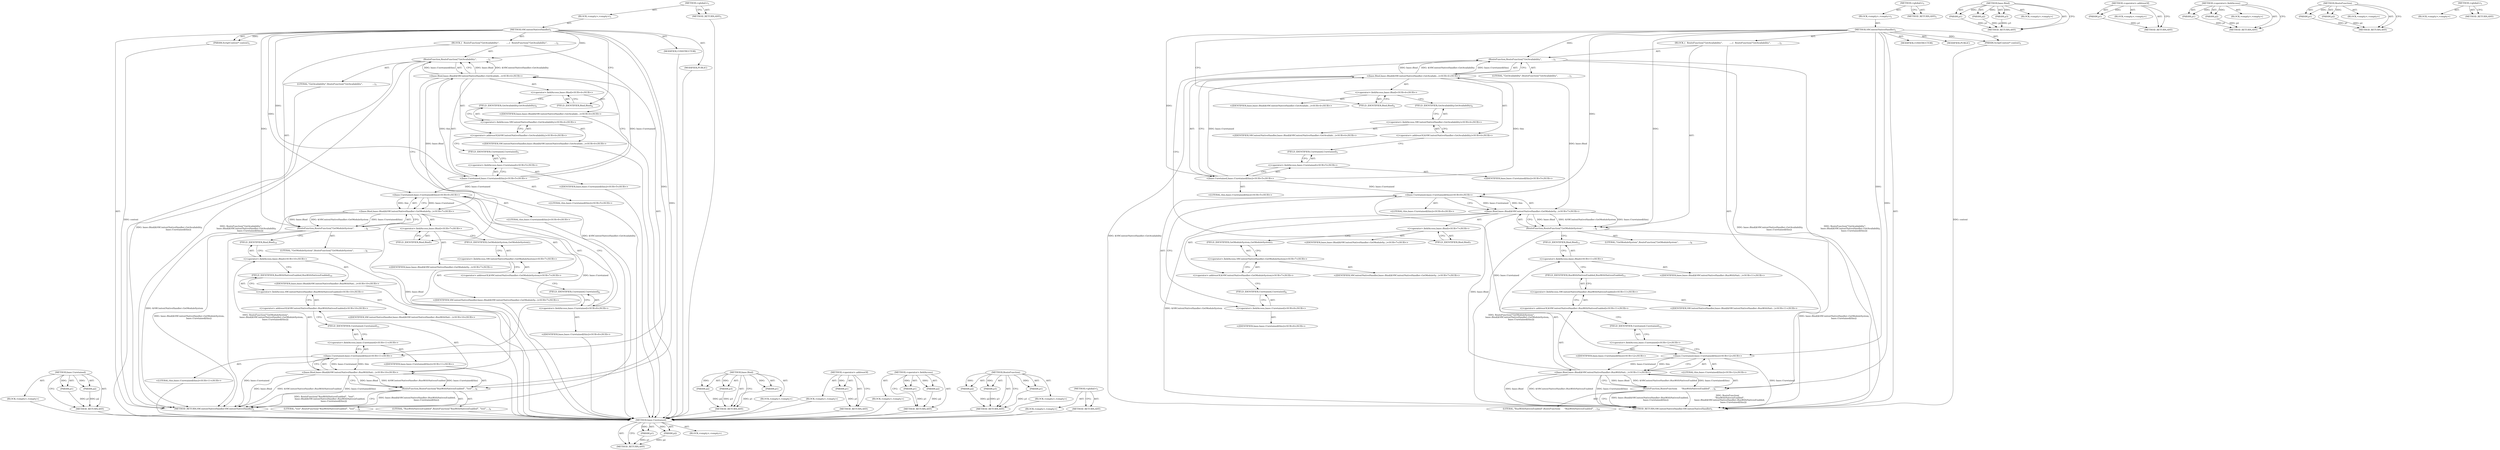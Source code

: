 digraph "&lt;global&gt;" {
vulnerable_103 [label=<(METHOD,base.Unretained)>];
vulnerable_104 [label=<(PARAM,p1)>];
vulnerable_105 [label=<(PARAM,p2)>];
vulnerable_106 [label=<(BLOCK,&lt;empty&gt;,&lt;empty&gt;)>];
vulnerable_107 [label=<(METHOD_RETURN,ANY)>];
vulnerable_6 [label=<(METHOD,&lt;global&gt;)<SUB>1</SUB>>];
vulnerable_7 [label=<(BLOCK,&lt;empty&gt;,&lt;empty&gt;)<SUB>1</SUB>>];
vulnerable_8 [label=<(METHOD,V8ContextNativeHandler)<SUB>1</SUB>>];
vulnerable_9 [label=<(PARAM,ScriptContext* context)<SUB>1</SUB>>];
vulnerable_10 [label=<(BLOCK,{
  RouteFunction(&quot;GetAvailability&quot;,
          ...,{
  RouteFunction(&quot;GetAvailability&quot;,
          ...)<SUB>2</SUB>>];
vulnerable_11 [label=<(RouteFunction,RouteFunction(&quot;GetAvailability&quot;,
              ...)<SUB>3</SUB>>];
vulnerable_12 [label=<(LITERAL,&quot;GetAvailability&quot;,RouteFunction(&quot;GetAvailability&quot;,
              ...)<SUB>3</SUB>>];
vulnerable_13 [label="<(base.Bind,base::Bind(&amp;V8ContextNativeHandler::GetAvailabi...)<SUB>4</SUB>>"];
vulnerable_14 [label="<(&lt;operator&gt;.fieldAccess,base::Bind)<SUB>4</SUB>>"];
vulnerable_15 [label="<(IDENTIFIER,base,base::Bind(&amp;V8ContextNativeHandler::GetAvailabi...)<SUB>4</SUB>>"];
vulnerable_16 [label=<(FIELD_IDENTIFIER,Bind,Bind)<SUB>4</SUB>>];
vulnerable_17 [label="<(&lt;operator&gt;.addressOf,&amp;V8ContextNativeHandler::GetAvailability)<SUB>4</SUB>>"];
vulnerable_18 [label="<(&lt;operator&gt;.fieldAccess,V8ContextNativeHandler::GetAvailability)<SUB>4</SUB>>"];
vulnerable_19 [label="<(IDENTIFIER,V8ContextNativeHandler,base::Bind(&amp;V8ContextNativeHandler::GetAvailabi...)<SUB>4</SUB>>"];
vulnerable_20 [label=<(FIELD_IDENTIFIER,GetAvailability,GetAvailability)<SUB>4</SUB>>];
vulnerable_21 [label="<(base.Unretained,base::Unretained(this))<SUB>5</SUB>>"];
vulnerable_22 [label="<(&lt;operator&gt;.fieldAccess,base::Unretained)<SUB>5</SUB>>"];
vulnerable_23 [label="<(IDENTIFIER,base,base::Unretained(this))<SUB>5</SUB>>"];
vulnerable_24 [label=<(FIELD_IDENTIFIER,Unretained,Unretained)<SUB>5</SUB>>];
vulnerable_25 [label="<(LITERAL,this,base::Unretained(this))<SUB>5</SUB>>"];
vulnerable_26 [label=<(RouteFunction,RouteFunction(&quot;GetModuleSystem&quot;,
              ...)<SUB>6</SUB>>];
vulnerable_27 [label=<(LITERAL,&quot;GetModuleSystem&quot;,RouteFunction(&quot;GetModuleSystem&quot;,
              ...)<SUB>6</SUB>>];
vulnerable_28 [label="<(base.Bind,base::Bind(&amp;V8ContextNativeHandler::GetModuleSy...)<SUB>7</SUB>>"];
vulnerable_29 [label="<(&lt;operator&gt;.fieldAccess,base::Bind)<SUB>7</SUB>>"];
vulnerable_30 [label="<(IDENTIFIER,base,base::Bind(&amp;V8ContextNativeHandler::GetModuleSy...)<SUB>7</SUB>>"];
vulnerable_31 [label=<(FIELD_IDENTIFIER,Bind,Bind)<SUB>7</SUB>>];
vulnerable_32 [label="<(&lt;operator&gt;.addressOf,&amp;V8ContextNativeHandler::GetModuleSystem)<SUB>7</SUB>>"];
vulnerable_33 [label="<(&lt;operator&gt;.fieldAccess,V8ContextNativeHandler::GetModuleSystem)<SUB>7</SUB>>"];
vulnerable_34 [label="<(IDENTIFIER,V8ContextNativeHandler,base::Bind(&amp;V8ContextNativeHandler::GetModuleSy...)<SUB>7</SUB>>"];
vulnerable_35 [label=<(FIELD_IDENTIFIER,GetModuleSystem,GetModuleSystem)<SUB>7</SUB>>];
vulnerable_36 [label="<(base.Unretained,base::Unretained(this))<SUB>8</SUB>>"];
vulnerable_37 [label="<(&lt;operator&gt;.fieldAccess,base::Unretained)<SUB>8</SUB>>"];
vulnerable_38 [label="<(IDENTIFIER,base,base::Unretained(this))<SUB>8</SUB>>"];
vulnerable_39 [label=<(FIELD_IDENTIFIER,Unretained,Unretained)<SUB>8</SUB>>];
vulnerable_40 [label="<(LITERAL,this,base::Unretained(this))<SUB>8</SUB>>"];
vulnerable_41 [label=<(RouteFunction,RouteFunction(
      &quot;RunWithNativesEnabled&quot;,
 ...)<SUB>9</SUB>>];
vulnerable_42 [label=<(LITERAL,&quot;RunWithNativesEnabled&quot;,RouteFunction(
      &quot;RunWithNativesEnabled&quot;,
 ...)<SUB>10</SUB>>];
vulnerable_43 [label="<(base.Bind,base::Bind(&amp;V8ContextNativeHandler::RunWithNati...)<SUB>11</SUB>>"];
vulnerable_44 [label="<(&lt;operator&gt;.fieldAccess,base::Bind)<SUB>11</SUB>>"];
vulnerable_45 [label="<(IDENTIFIER,base,base::Bind(&amp;V8ContextNativeHandler::RunWithNati...)<SUB>11</SUB>>"];
vulnerable_46 [label=<(FIELD_IDENTIFIER,Bind,Bind)<SUB>11</SUB>>];
vulnerable_47 [label="<(&lt;operator&gt;.addressOf,&amp;V8ContextNativeHandler::RunWithNativesEnabled)<SUB>11</SUB>>"];
vulnerable_48 [label="<(&lt;operator&gt;.fieldAccess,V8ContextNativeHandler::RunWithNativesEnabled)<SUB>11</SUB>>"];
vulnerable_49 [label="<(IDENTIFIER,V8ContextNativeHandler,base::Bind(&amp;V8ContextNativeHandler::RunWithNati...)<SUB>11</SUB>>"];
vulnerable_50 [label=<(FIELD_IDENTIFIER,RunWithNativesEnabled,RunWithNativesEnabled)<SUB>11</SUB>>];
vulnerable_51 [label="<(base.Unretained,base::Unretained(this))<SUB>12</SUB>>"];
vulnerable_52 [label="<(&lt;operator&gt;.fieldAccess,base::Unretained)<SUB>12</SUB>>"];
vulnerable_53 [label="<(IDENTIFIER,base,base::Unretained(this))<SUB>12</SUB>>"];
vulnerable_54 [label=<(FIELD_IDENTIFIER,Unretained,Unretained)<SUB>12</SUB>>];
vulnerable_55 [label="<(LITERAL,this,base::Unretained(this))<SUB>12</SUB>>"];
vulnerable_56 [label=<(MODIFIER,CONSTRUCTOR)>];
vulnerable_57 [label=<(MODIFIER,PUBLIC)>];
vulnerable_58 [label=<(METHOD_RETURN,V8ContextNativeHandler.V8ContextNativeHandler)<SUB>1</SUB>>];
vulnerable_60 [label=<(METHOD_RETURN,ANY)<SUB>1</SUB>>];
vulnerable_88 [label=<(METHOD,base.Bind)>];
vulnerable_89 [label=<(PARAM,p1)>];
vulnerable_90 [label=<(PARAM,p2)>];
vulnerable_91 [label=<(PARAM,p3)>];
vulnerable_92 [label=<(BLOCK,&lt;empty&gt;,&lt;empty&gt;)>];
vulnerable_93 [label=<(METHOD_RETURN,ANY)>];
vulnerable_99 [label=<(METHOD,&lt;operator&gt;.addressOf)>];
vulnerable_100 [label=<(PARAM,p1)>];
vulnerable_101 [label=<(BLOCK,&lt;empty&gt;,&lt;empty&gt;)>];
vulnerable_102 [label=<(METHOD_RETURN,ANY)>];
vulnerable_94 [label=<(METHOD,&lt;operator&gt;.fieldAccess)>];
vulnerable_95 [label=<(PARAM,p1)>];
vulnerable_96 [label=<(PARAM,p2)>];
vulnerable_97 [label=<(BLOCK,&lt;empty&gt;,&lt;empty&gt;)>];
vulnerable_98 [label=<(METHOD_RETURN,ANY)>];
vulnerable_83 [label=<(METHOD,RouteFunction)>];
vulnerable_84 [label=<(PARAM,p1)>];
vulnerable_85 [label=<(PARAM,p2)>];
vulnerable_86 [label=<(BLOCK,&lt;empty&gt;,&lt;empty&gt;)>];
vulnerable_87 [label=<(METHOD_RETURN,ANY)>];
vulnerable_77 [label=<(METHOD,&lt;global&gt;)<SUB>1</SUB>>];
vulnerable_78 [label=<(BLOCK,&lt;empty&gt;,&lt;empty&gt;)>];
vulnerable_79 [label=<(METHOD_RETURN,ANY)>];
fixed_107 [label=<(METHOD,base.Unretained)>];
fixed_108 [label=<(PARAM,p1)>];
fixed_109 [label=<(PARAM,p2)>];
fixed_110 [label=<(BLOCK,&lt;empty&gt;,&lt;empty&gt;)>];
fixed_111 [label=<(METHOD_RETURN,ANY)>];
fixed_6 [label=<(METHOD,&lt;global&gt;)<SUB>1</SUB>>];
fixed_7 [label=<(BLOCK,&lt;empty&gt;,&lt;empty&gt;)<SUB>1</SUB>>];
fixed_8 [label=<(METHOD,V8ContextNativeHandler)<SUB>1</SUB>>];
fixed_9 [label=<(PARAM,ScriptContext* context)<SUB>1</SUB>>];
fixed_10 [label=<(BLOCK,{
  RouteFunction(&quot;GetAvailability&quot;,
          ...,{
  RouteFunction(&quot;GetAvailability&quot;,
          ...)<SUB>2</SUB>>];
fixed_11 [label=<(RouteFunction,RouteFunction(&quot;GetAvailability&quot;,
              ...)<SUB>3</SUB>>];
fixed_12 [label=<(LITERAL,&quot;GetAvailability&quot;,RouteFunction(&quot;GetAvailability&quot;,
              ...)<SUB>3</SUB>>];
fixed_13 [label="<(base.Bind,base::Bind(&amp;V8ContextNativeHandler::GetAvailabi...)<SUB>4</SUB>>"];
fixed_14 [label="<(&lt;operator&gt;.fieldAccess,base::Bind)<SUB>4</SUB>>"];
fixed_15 [label="<(IDENTIFIER,base,base::Bind(&amp;V8ContextNativeHandler::GetAvailabi...)<SUB>4</SUB>>"];
fixed_16 [label=<(FIELD_IDENTIFIER,Bind,Bind)<SUB>4</SUB>>];
fixed_17 [label="<(&lt;operator&gt;.addressOf,&amp;V8ContextNativeHandler::GetAvailability)<SUB>4</SUB>>"];
fixed_18 [label="<(&lt;operator&gt;.fieldAccess,V8ContextNativeHandler::GetAvailability)<SUB>4</SUB>>"];
fixed_19 [label="<(IDENTIFIER,V8ContextNativeHandler,base::Bind(&amp;V8ContextNativeHandler::GetAvailabi...)<SUB>4</SUB>>"];
fixed_20 [label=<(FIELD_IDENTIFIER,GetAvailability,GetAvailability)<SUB>4</SUB>>];
fixed_21 [label="<(base.Unretained,base::Unretained(this))<SUB>5</SUB>>"];
fixed_22 [label="<(&lt;operator&gt;.fieldAccess,base::Unretained)<SUB>5</SUB>>"];
fixed_23 [label="<(IDENTIFIER,base,base::Unretained(this))<SUB>5</SUB>>"];
fixed_24 [label=<(FIELD_IDENTIFIER,Unretained,Unretained)<SUB>5</SUB>>];
fixed_25 [label="<(LITERAL,this,base::Unretained(this))<SUB>5</SUB>>"];
fixed_26 [label=<(RouteFunction,RouteFunction(&quot;GetModuleSystem&quot;,
              ...)<SUB>6</SUB>>];
fixed_27 [label=<(LITERAL,&quot;GetModuleSystem&quot;,RouteFunction(&quot;GetModuleSystem&quot;,
              ...)<SUB>6</SUB>>];
fixed_28 [label="<(base.Bind,base::Bind(&amp;V8ContextNativeHandler::GetModuleSy...)<SUB>7</SUB>>"];
fixed_29 [label="<(&lt;operator&gt;.fieldAccess,base::Bind)<SUB>7</SUB>>"];
fixed_30 [label="<(IDENTIFIER,base,base::Bind(&amp;V8ContextNativeHandler::GetModuleSy...)<SUB>7</SUB>>"];
fixed_31 [label=<(FIELD_IDENTIFIER,Bind,Bind)<SUB>7</SUB>>];
fixed_32 [label="<(&lt;operator&gt;.addressOf,&amp;V8ContextNativeHandler::GetModuleSystem)<SUB>7</SUB>>"];
fixed_33 [label="<(&lt;operator&gt;.fieldAccess,V8ContextNativeHandler::GetModuleSystem)<SUB>7</SUB>>"];
fixed_34 [label="<(IDENTIFIER,V8ContextNativeHandler,base::Bind(&amp;V8ContextNativeHandler::GetModuleSy...)<SUB>7</SUB>>"];
fixed_35 [label=<(FIELD_IDENTIFIER,GetModuleSystem,GetModuleSystem)<SUB>7</SUB>>];
fixed_36 [label="<(base.Unretained,base::Unretained(this))<SUB>8</SUB>>"];
fixed_37 [label="<(&lt;operator&gt;.fieldAccess,base::Unretained)<SUB>8</SUB>>"];
fixed_38 [label="<(IDENTIFIER,base,base::Unretained(this))<SUB>8</SUB>>"];
fixed_39 [label=<(FIELD_IDENTIFIER,Unretained,Unretained)<SUB>8</SUB>>];
fixed_40 [label="<(LITERAL,this,base::Unretained(this))<SUB>8</SUB>>"];
fixed_41 [label=<(RouteFunction,RouteFunction(&quot;RunWithNativesEnabled&quot;, &quot;test&quot;,
...)<SUB>9</SUB>>];
fixed_42 [label=<(LITERAL,&quot;RunWithNativesEnabled&quot;,RouteFunction(&quot;RunWithNativesEnabled&quot;, &quot;test&quot;,
...)<SUB>9</SUB>>];
fixed_43 [label=<(LITERAL,&quot;test&quot;,RouteFunction(&quot;RunWithNativesEnabled&quot;, &quot;test&quot;,
...)<SUB>9</SUB>>];
fixed_44 [label="<(base.Bind,base::Bind(&amp;V8ContextNativeHandler::RunWithNati...)<SUB>10</SUB>>"];
fixed_45 [label="<(&lt;operator&gt;.fieldAccess,base::Bind)<SUB>10</SUB>>"];
fixed_46 [label="<(IDENTIFIER,base,base::Bind(&amp;V8ContextNativeHandler::RunWithNati...)<SUB>10</SUB>>"];
fixed_47 [label=<(FIELD_IDENTIFIER,Bind,Bind)<SUB>10</SUB>>];
fixed_48 [label="<(&lt;operator&gt;.addressOf,&amp;V8ContextNativeHandler::RunWithNativesEnabled)<SUB>10</SUB>>"];
fixed_49 [label="<(&lt;operator&gt;.fieldAccess,V8ContextNativeHandler::RunWithNativesEnabled)<SUB>10</SUB>>"];
fixed_50 [label="<(IDENTIFIER,V8ContextNativeHandler,base::Bind(&amp;V8ContextNativeHandler::RunWithNati...)<SUB>10</SUB>>"];
fixed_51 [label=<(FIELD_IDENTIFIER,RunWithNativesEnabled,RunWithNativesEnabled)<SUB>10</SUB>>];
fixed_52 [label="<(base.Unretained,base::Unretained(this))<SUB>11</SUB>>"];
fixed_53 [label="<(&lt;operator&gt;.fieldAccess,base::Unretained)<SUB>11</SUB>>"];
fixed_54 [label="<(IDENTIFIER,base,base::Unretained(this))<SUB>11</SUB>>"];
fixed_55 [label=<(FIELD_IDENTIFIER,Unretained,Unretained)<SUB>11</SUB>>];
fixed_56 [label="<(LITERAL,this,base::Unretained(this))<SUB>11</SUB>>"];
fixed_57 [label=<(MODIFIER,CONSTRUCTOR)>];
fixed_58 [label=<(MODIFIER,PUBLIC)>];
fixed_59 [label=<(METHOD_RETURN,V8ContextNativeHandler.V8ContextNativeHandler)<SUB>1</SUB>>];
fixed_61 [label=<(METHOD_RETURN,ANY)<SUB>1</SUB>>];
fixed_92 [label=<(METHOD,base.Bind)>];
fixed_93 [label=<(PARAM,p1)>];
fixed_94 [label=<(PARAM,p2)>];
fixed_95 [label=<(PARAM,p3)>];
fixed_96 [label=<(BLOCK,&lt;empty&gt;,&lt;empty&gt;)>];
fixed_97 [label=<(METHOD_RETURN,ANY)>];
fixed_103 [label=<(METHOD,&lt;operator&gt;.addressOf)>];
fixed_104 [label=<(PARAM,p1)>];
fixed_105 [label=<(BLOCK,&lt;empty&gt;,&lt;empty&gt;)>];
fixed_106 [label=<(METHOD_RETURN,ANY)>];
fixed_98 [label=<(METHOD,&lt;operator&gt;.fieldAccess)>];
fixed_99 [label=<(PARAM,p1)>];
fixed_100 [label=<(PARAM,p2)>];
fixed_101 [label=<(BLOCK,&lt;empty&gt;,&lt;empty&gt;)>];
fixed_102 [label=<(METHOD_RETURN,ANY)>];
fixed_86 [label=<(METHOD,RouteFunction)>];
fixed_87 [label=<(PARAM,p1)>];
fixed_88 [label=<(PARAM,p2)>];
fixed_89 [label=<(PARAM,p3)>];
fixed_90 [label=<(BLOCK,&lt;empty&gt;,&lt;empty&gt;)>];
fixed_91 [label=<(METHOD_RETURN,ANY)>];
fixed_80 [label=<(METHOD,&lt;global&gt;)<SUB>1</SUB>>];
fixed_81 [label=<(BLOCK,&lt;empty&gt;,&lt;empty&gt;)>];
fixed_82 [label=<(METHOD_RETURN,ANY)>];
vulnerable_103 -> vulnerable_104  [key=0, label="AST: "];
vulnerable_103 -> vulnerable_104  [key=1, label="DDG: "];
vulnerable_103 -> vulnerable_106  [key=0, label="AST: "];
vulnerable_103 -> vulnerable_105  [key=0, label="AST: "];
vulnerable_103 -> vulnerable_105  [key=1, label="DDG: "];
vulnerable_103 -> vulnerable_107  [key=0, label="AST: "];
vulnerable_103 -> vulnerable_107  [key=1, label="CFG: "];
vulnerable_104 -> vulnerable_107  [key=0, label="DDG: p1"];
vulnerable_105 -> vulnerable_107  [key=0, label="DDG: p2"];
vulnerable_6 -> vulnerable_7  [key=0, label="AST: "];
vulnerable_6 -> vulnerable_60  [key=0, label="AST: "];
vulnerable_6 -> vulnerable_60  [key=1, label="CFG: "];
vulnerable_7 -> vulnerable_8  [key=0, label="AST: "];
vulnerable_8 -> vulnerable_9  [key=0, label="AST: "];
vulnerable_8 -> vulnerable_9  [key=1, label="DDG: "];
vulnerable_8 -> vulnerable_10  [key=0, label="AST: "];
vulnerable_8 -> vulnerable_56  [key=0, label="AST: "];
vulnerable_8 -> vulnerable_57  [key=0, label="AST: "];
vulnerable_8 -> vulnerable_58  [key=0, label="AST: "];
vulnerable_8 -> vulnerable_16  [key=0, label="CFG: "];
vulnerable_8 -> vulnerable_11  [key=0, label="DDG: "];
vulnerable_8 -> vulnerable_26  [key=0, label="DDG: "];
vulnerable_8 -> vulnerable_41  [key=0, label="DDG: "];
vulnerable_8 -> vulnerable_21  [key=0, label="DDG: "];
vulnerable_8 -> vulnerable_36  [key=0, label="DDG: "];
vulnerable_8 -> vulnerable_51  [key=0, label="DDG: "];
vulnerable_9 -> vulnerable_58  [key=0, label="DDG: context"];
vulnerable_10 -> vulnerable_11  [key=0, label="AST: "];
vulnerable_10 -> vulnerable_26  [key=0, label="AST: "];
vulnerable_10 -> vulnerable_41  [key=0, label="AST: "];
vulnerable_11 -> vulnerable_12  [key=0, label="AST: "];
vulnerable_11 -> vulnerable_13  [key=0, label="AST: "];
vulnerable_11 -> vulnerable_31  [key=0, label="CFG: "];
vulnerable_11 -> vulnerable_58  [key=0, label="DDG: base::Bind(&amp;V8ContextNativeHandler::GetAvailability,
                           base::Unretained(this))"];
vulnerable_11 -> vulnerable_58  [key=1, label="DDG: RouteFunction(&quot;GetAvailability&quot;,
                base::Bind(&amp;V8ContextNativeHandler::GetAvailability,
                           base::Unretained(this)))"];
vulnerable_13 -> vulnerable_14  [key=0, label="AST: "];
vulnerable_13 -> vulnerable_17  [key=0, label="AST: "];
vulnerable_13 -> vulnerable_21  [key=0, label="AST: "];
vulnerable_13 -> vulnerable_11  [key=0, label="CFG: "];
vulnerable_13 -> vulnerable_11  [key=1, label="DDG: base::Bind"];
vulnerable_13 -> vulnerable_11  [key=2, label="DDG: &amp;V8ContextNativeHandler::GetAvailability"];
vulnerable_13 -> vulnerable_11  [key=3, label="DDG: base::Unretained(this)"];
vulnerable_13 -> vulnerable_58  [key=0, label="DDG: &amp;V8ContextNativeHandler::GetAvailability"];
vulnerable_13 -> vulnerable_28  [key=0, label="DDG: base::Bind"];
vulnerable_14 -> vulnerable_15  [key=0, label="AST: "];
vulnerable_14 -> vulnerable_16  [key=0, label="AST: "];
vulnerable_14 -> vulnerable_20  [key=0, label="CFG: "];
vulnerable_16 -> vulnerable_14  [key=0, label="CFG: "];
vulnerable_17 -> vulnerable_18  [key=0, label="AST: "];
vulnerable_17 -> vulnerable_24  [key=0, label="CFG: "];
vulnerable_18 -> vulnerable_19  [key=0, label="AST: "];
vulnerable_18 -> vulnerable_20  [key=0, label="AST: "];
vulnerable_18 -> vulnerable_17  [key=0, label="CFG: "];
vulnerable_20 -> vulnerable_18  [key=0, label="CFG: "];
vulnerable_21 -> vulnerable_22  [key=0, label="AST: "];
vulnerable_21 -> vulnerable_25  [key=0, label="AST: "];
vulnerable_21 -> vulnerable_13  [key=0, label="CFG: "];
vulnerable_21 -> vulnerable_13  [key=1, label="DDG: base::Unretained"];
vulnerable_21 -> vulnerable_13  [key=2, label="DDG: this"];
vulnerable_21 -> vulnerable_36  [key=0, label="DDG: base::Unretained"];
vulnerable_22 -> vulnerable_23  [key=0, label="AST: "];
vulnerable_22 -> vulnerable_24  [key=0, label="AST: "];
vulnerable_22 -> vulnerable_21  [key=0, label="CFG: "];
vulnerable_24 -> vulnerable_22  [key=0, label="CFG: "];
vulnerable_26 -> vulnerable_27  [key=0, label="AST: "];
vulnerable_26 -> vulnerable_28  [key=0, label="AST: "];
vulnerable_26 -> vulnerable_46  [key=0, label="CFG: "];
vulnerable_26 -> vulnerable_58  [key=0, label="DDG: base::Bind(&amp;V8ContextNativeHandler::GetModuleSystem,
                            base::Unretained(this))"];
vulnerable_26 -> vulnerable_58  [key=1, label="DDG: RouteFunction(&quot;GetModuleSystem&quot;,
                 base::Bind(&amp;V8ContextNativeHandler::GetModuleSystem,
                            base::Unretained(this)))"];
vulnerable_28 -> vulnerable_29  [key=0, label="AST: "];
vulnerable_28 -> vulnerable_32  [key=0, label="AST: "];
vulnerable_28 -> vulnerable_36  [key=0, label="AST: "];
vulnerable_28 -> vulnerable_26  [key=0, label="CFG: "];
vulnerable_28 -> vulnerable_26  [key=1, label="DDG: base::Bind"];
vulnerable_28 -> vulnerable_26  [key=2, label="DDG: &amp;V8ContextNativeHandler::GetModuleSystem"];
vulnerable_28 -> vulnerable_26  [key=3, label="DDG: base::Unretained(this)"];
vulnerable_28 -> vulnerable_58  [key=0, label="DDG: &amp;V8ContextNativeHandler::GetModuleSystem"];
vulnerable_28 -> vulnerable_43  [key=0, label="DDG: base::Bind"];
vulnerable_29 -> vulnerable_30  [key=0, label="AST: "];
vulnerable_29 -> vulnerable_31  [key=0, label="AST: "];
vulnerable_29 -> vulnerable_35  [key=0, label="CFG: "];
vulnerable_31 -> vulnerable_29  [key=0, label="CFG: "];
vulnerable_32 -> vulnerable_33  [key=0, label="AST: "];
vulnerable_32 -> vulnerable_39  [key=0, label="CFG: "];
vulnerable_33 -> vulnerable_34  [key=0, label="AST: "];
vulnerable_33 -> vulnerable_35  [key=0, label="AST: "];
vulnerable_33 -> vulnerable_32  [key=0, label="CFG: "];
vulnerable_35 -> vulnerable_33  [key=0, label="CFG: "];
vulnerable_36 -> vulnerable_37  [key=0, label="AST: "];
vulnerable_36 -> vulnerable_40  [key=0, label="AST: "];
vulnerable_36 -> vulnerable_28  [key=0, label="CFG: "];
vulnerable_36 -> vulnerable_28  [key=1, label="DDG: base::Unretained"];
vulnerable_36 -> vulnerable_28  [key=2, label="DDG: this"];
vulnerable_36 -> vulnerable_51  [key=0, label="DDG: base::Unretained"];
vulnerable_37 -> vulnerable_38  [key=0, label="AST: "];
vulnerable_37 -> vulnerable_39  [key=0, label="AST: "];
vulnerable_37 -> vulnerable_36  [key=0, label="CFG: "];
vulnerable_39 -> vulnerable_37  [key=0, label="CFG: "];
vulnerable_41 -> vulnerable_42  [key=0, label="AST: "];
vulnerable_41 -> vulnerable_43  [key=0, label="AST: "];
vulnerable_41 -> vulnerable_58  [key=0, label="CFG: "];
vulnerable_41 -> vulnerable_58  [key=1, label="DDG: base::Bind(&amp;V8ContextNativeHandler::RunWithNativesEnabled,
                 base::Unretained(this))"];
vulnerable_41 -> vulnerable_58  [key=2, label="DDG: RouteFunction(
      &quot;RunWithNativesEnabled&quot;,
      base::Bind(&amp;V8ContextNativeHandler::RunWithNativesEnabled,
                 base::Unretained(this)))"];
vulnerable_43 -> vulnerable_44  [key=0, label="AST: "];
vulnerable_43 -> vulnerable_47  [key=0, label="AST: "];
vulnerable_43 -> vulnerable_51  [key=0, label="AST: "];
vulnerable_43 -> vulnerable_41  [key=0, label="CFG: "];
vulnerable_43 -> vulnerable_41  [key=1, label="DDG: base::Bind"];
vulnerable_43 -> vulnerable_41  [key=2, label="DDG: &amp;V8ContextNativeHandler::RunWithNativesEnabled"];
vulnerable_43 -> vulnerable_41  [key=3, label="DDG: base::Unretained(this)"];
vulnerable_43 -> vulnerable_58  [key=0, label="DDG: base::Bind"];
vulnerable_43 -> vulnerable_58  [key=1, label="DDG: &amp;V8ContextNativeHandler::RunWithNativesEnabled"];
vulnerable_43 -> vulnerable_58  [key=2, label="DDG: base::Unretained(this)"];
vulnerable_44 -> vulnerable_45  [key=0, label="AST: "];
vulnerable_44 -> vulnerable_46  [key=0, label="AST: "];
vulnerable_44 -> vulnerable_50  [key=0, label="CFG: "];
vulnerable_46 -> vulnerable_44  [key=0, label="CFG: "];
vulnerable_47 -> vulnerable_48  [key=0, label="AST: "];
vulnerable_47 -> vulnerable_54  [key=0, label="CFG: "];
vulnerable_48 -> vulnerable_49  [key=0, label="AST: "];
vulnerable_48 -> vulnerable_50  [key=0, label="AST: "];
vulnerable_48 -> vulnerable_47  [key=0, label="CFG: "];
vulnerable_50 -> vulnerable_48  [key=0, label="CFG: "];
vulnerable_51 -> vulnerable_52  [key=0, label="AST: "];
vulnerable_51 -> vulnerable_55  [key=0, label="AST: "];
vulnerable_51 -> vulnerable_43  [key=0, label="CFG: "];
vulnerable_51 -> vulnerable_43  [key=1, label="DDG: base::Unretained"];
vulnerable_51 -> vulnerable_43  [key=2, label="DDG: this"];
vulnerable_51 -> vulnerable_58  [key=0, label="DDG: base::Unretained"];
vulnerable_52 -> vulnerable_53  [key=0, label="AST: "];
vulnerable_52 -> vulnerable_54  [key=0, label="AST: "];
vulnerable_52 -> vulnerable_51  [key=0, label="CFG: "];
vulnerable_54 -> vulnerable_52  [key=0, label="CFG: "];
vulnerable_88 -> vulnerable_89  [key=0, label="AST: "];
vulnerable_88 -> vulnerable_89  [key=1, label="DDG: "];
vulnerable_88 -> vulnerable_92  [key=0, label="AST: "];
vulnerable_88 -> vulnerable_90  [key=0, label="AST: "];
vulnerable_88 -> vulnerable_90  [key=1, label="DDG: "];
vulnerable_88 -> vulnerable_93  [key=0, label="AST: "];
vulnerable_88 -> vulnerable_93  [key=1, label="CFG: "];
vulnerable_88 -> vulnerable_91  [key=0, label="AST: "];
vulnerable_88 -> vulnerable_91  [key=1, label="DDG: "];
vulnerable_89 -> vulnerable_93  [key=0, label="DDG: p1"];
vulnerable_90 -> vulnerable_93  [key=0, label="DDG: p2"];
vulnerable_91 -> vulnerable_93  [key=0, label="DDG: p3"];
vulnerable_99 -> vulnerable_100  [key=0, label="AST: "];
vulnerable_99 -> vulnerable_100  [key=1, label="DDG: "];
vulnerable_99 -> vulnerable_101  [key=0, label="AST: "];
vulnerable_99 -> vulnerable_102  [key=0, label="AST: "];
vulnerable_99 -> vulnerable_102  [key=1, label="CFG: "];
vulnerable_100 -> vulnerable_102  [key=0, label="DDG: p1"];
vulnerable_94 -> vulnerable_95  [key=0, label="AST: "];
vulnerable_94 -> vulnerable_95  [key=1, label="DDG: "];
vulnerable_94 -> vulnerable_97  [key=0, label="AST: "];
vulnerable_94 -> vulnerable_96  [key=0, label="AST: "];
vulnerable_94 -> vulnerable_96  [key=1, label="DDG: "];
vulnerable_94 -> vulnerable_98  [key=0, label="AST: "];
vulnerable_94 -> vulnerable_98  [key=1, label="CFG: "];
vulnerable_95 -> vulnerable_98  [key=0, label="DDG: p1"];
vulnerable_96 -> vulnerable_98  [key=0, label="DDG: p2"];
vulnerable_83 -> vulnerable_84  [key=0, label="AST: "];
vulnerable_83 -> vulnerable_84  [key=1, label="DDG: "];
vulnerable_83 -> vulnerable_86  [key=0, label="AST: "];
vulnerable_83 -> vulnerable_85  [key=0, label="AST: "];
vulnerable_83 -> vulnerable_85  [key=1, label="DDG: "];
vulnerable_83 -> vulnerable_87  [key=0, label="AST: "];
vulnerable_83 -> vulnerable_87  [key=1, label="CFG: "];
vulnerable_84 -> vulnerable_87  [key=0, label="DDG: p1"];
vulnerable_85 -> vulnerable_87  [key=0, label="DDG: p2"];
vulnerable_77 -> vulnerable_78  [key=0, label="AST: "];
vulnerable_77 -> vulnerable_79  [key=0, label="AST: "];
vulnerable_77 -> vulnerable_79  [key=1, label="CFG: "];
fixed_107 -> fixed_108  [key=0, label="AST: "];
fixed_107 -> fixed_108  [key=1, label="DDG: "];
fixed_107 -> fixed_110  [key=0, label="AST: "];
fixed_107 -> fixed_109  [key=0, label="AST: "];
fixed_107 -> fixed_109  [key=1, label="DDG: "];
fixed_107 -> fixed_111  [key=0, label="AST: "];
fixed_107 -> fixed_111  [key=1, label="CFG: "];
fixed_108 -> fixed_111  [key=0, label="DDG: p1"];
fixed_109 -> fixed_111  [key=0, label="DDG: p2"];
fixed_110 -> vulnerable_103  [key=0];
fixed_111 -> vulnerable_103  [key=0];
fixed_6 -> fixed_7  [key=0, label="AST: "];
fixed_6 -> fixed_61  [key=0, label="AST: "];
fixed_6 -> fixed_61  [key=1, label="CFG: "];
fixed_7 -> fixed_8  [key=0, label="AST: "];
fixed_8 -> fixed_9  [key=0, label="AST: "];
fixed_8 -> fixed_9  [key=1, label="DDG: "];
fixed_8 -> fixed_10  [key=0, label="AST: "];
fixed_8 -> fixed_57  [key=0, label="AST: "];
fixed_8 -> fixed_58  [key=0, label="AST: "];
fixed_8 -> fixed_59  [key=0, label="AST: "];
fixed_8 -> fixed_16  [key=0, label="CFG: "];
fixed_8 -> fixed_11  [key=0, label="DDG: "];
fixed_8 -> fixed_26  [key=0, label="DDG: "];
fixed_8 -> fixed_41  [key=0, label="DDG: "];
fixed_8 -> fixed_21  [key=0, label="DDG: "];
fixed_8 -> fixed_36  [key=0, label="DDG: "];
fixed_8 -> fixed_52  [key=0, label="DDG: "];
fixed_9 -> fixed_59  [key=0, label="DDG: context"];
fixed_10 -> fixed_11  [key=0, label="AST: "];
fixed_10 -> fixed_26  [key=0, label="AST: "];
fixed_10 -> fixed_41  [key=0, label="AST: "];
fixed_11 -> fixed_12  [key=0, label="AST: "];
fixed_11 -> fixed_13  [key=0, label="AST: "];
fixed_11 -> fixed_31  [key=0, label="CFG: "];
fixed_11 -> fixed_59  [key=0, label="DDG: base::Bind(&amp;V8ContextNativeHandler::GetAvailability,
                           base::Unretained(this))"];
fixed_11 -> fixed_59  [key=1, label="DDG: RouteFunction(&quot;GetAvailability&quot;,
                base::Bind(&amp;V8ContextNativeHandler::GetAvailability,
                           base::Unretained(this)))"];
fixed_12 -> vulnerable_103  [key=0];
fixed_13 -> fixed_14  [key=0, label="AST: "];
fixed_13 -> fixed_17  [key=0, label="AST: "];
fixed_13 -> fixed_21  [key=0, label="AST: "];
fixed_13 -> fixed_11  [key=0, label="CFG: "];
fixed_13 -> fixed_11  [key=1, label="DDG: base::Bind"];
fixed_13 -> fixed_11  [key=2, label="DDG: &amp;V8ContextNativeHandler::GetAvailability"];
fixed_13 -> fixed_11  [key=3, label="DDG: base::Unretained(this)"];
fixed_13 -> fixed_59  [key=0, label="DDG: &amp;V8ContextNativeHandler::GetAvailability"];
fixed_13 -> fixed_28  [key=0, label="DDG: base::Bind"];
fixed_14 -> fixed_15  [key=0, label="AST: "];
fixed_14 -> fixed_16  [key=0, label="AST: "];
fixed_14 -> fixed_20  [key=0, label="CFG: "];
fixed_15 -> vulnerable_103  [key=0];
fixed_16 -> fixed_14  [key=0, label="CFG: "];
fixed_17 -> fixed_18  [key=0, label="AST: "];
fixed_17 -> fixed_24  [key=0, label="CFG: "];
fixed_18 -> fixed_19  [key=0, label="AST: "];
fixed_18 -> fixed_20  [key=0, label="AST: "];
fixed_18 -> fixed_17  [key=0, label="CFG: "];
fixed_19 -> vulnerable_103  [key=0];
fixed_20 -> fixed_18  [key=0, label="CFG: "];
fixed_21 -> fixed_22  [key=0, label="AST: "];
fixed_21 -> fixed_25  [key=0, label="AST: "];
fixed_21 -> fixed_13  [key=0, label="CFG: "];
fixed_21 -> fixed_13  [key=1, label="DDG: base::Unretained"];
fixed_21 -> fixed_13  [key=2, label="DDG: this"];
fixed_21 -> fixed_36  [key=0, label="DDG: base::Unretained"];
fixed_22 -> fixed_23  [key=0, label="AST: "];
fixed_22 -> fixed_24  [key=0, label="AST: "];
fixed_22 -> fixed_21  [key=0, label="CFG: "];
fixed_23 -> vulnerable_103  [key=0];
fixed_24 -> fixed_22  [key=0, label="CFG: "];
fixed_25 -> vulnerable_103  [key=0];
fixed_26 -> fixed_27  [key=0, label="AST: "];
fixed_26 -> fixed_28  [key=0, label="AST: "];
fixed_26 -> fixed_47  [key=0, label="CFG: "];
fixed_26 -> fixed_59  [key=0, label="DDG: base::Bind(&amp;V8ContextNativeHandler::GetModuleSystem,
                            base::Unretained(this))"];
fixed_26 -> fixed_59  [key=1, label="DDG: RouteFunction(&quot;GetModuleSystem&quot;,
                 base::Bind(&amp;V8ContextNativeHandler::GetModuleSystem,
                            base::Unretained(this)))"];
fixed_27 -> vulnerable_103  [key=0];
fixed_28 -> fixed_29  [key=0, label="AST: "];
fixed_28 -> fixed_32  [key=0, label="AST: "];
fixed_28 -> fixed_36  [key=0, label="AST: "];
fixed_28 -> fixed_26  [key=0, label="CFG: "];
fixed_28 -> fixed_26  [key=1, label="DDG: base::Bind"];
fixed_28 -> fixed_26  [key=2, label="DDG: &amp;V8ContextNativeHandler::GetModuleSystem"];
fixed_28 -> fixed_26  [key=3, label="DDG: base::Unretained(this)"];
fixed_28 -> fixed_59  [key=0, label="DDG: &amp;V8ContextNativeHandler::GetModuleSystem"];
fixed_28 -> fixed_44  [key=0, label="DDG: base::Bind"];
fixed_29 -> fixed_30  [key=0, label="AST: "];
fixed_29 -> fixed_31  [key=0, label="AST: "];
fixed_29 -> fixed_35  [key=0, label="CFG: "];
fixed_30 -> vulnerable_103  [key=0];
fixed_31 -> fixed_29  [key=0, label="CFG: "];
fixed_32 -> fixed_33  [key=0, label="AST: "];
fixed_32 -> fixed_39  [key=0, label="CFG: "];
fixed_33 -> fixed_34  [key=0, label="AST: "];
fixed_33 -> fixed_35  [key=0, label="AST: "];
fixed_33 -> fixed_32  [key=0, label="CFG: "];
fixed_34 -> vulnerable_103  [key=0];
fixed_35 -> fixed_33  [key=0, label="CFG: "];
fixed_36 -> fixed_37  [key=0, label="AST: "];
fixed_36 -> fixed_40  [key=0, label="AST: "];
fixed_36 -> fixed_28  [key=0, label="CFG: "];
fixed_36 -> fixed_28  [key=1, label="DDG: base::Unretained"];
fixed_36 -> fixed_28  [key=2, label="DDG: this"];
fixed_36 -> fixed_52  [key=0, label="DDG: base::Unretained"];
fixed_37 -> fixed_38  [key=0, label="AST: "];
fixed_37 -> fixed_39  [key=0, label="AST: "];
fixed_37 -> fixed_36  [key=0, label="CFG: "];
fixed_38 -> vulnerable_103  [key=0];
fixed_39 -> fixed_37  [key=0, label="CFG: "];
fixed_40 -> vulnerable_103  [key=0];
fixed_41 -> fixed_42  [key=0, label="AST: "];
fixed_41 -> fixed_43  [key=0, label="AST: "];
fixed_41 -> fixed_44  [key=0, label="AST: "];
fixed_41 -> fixed_59  [key=0, label="CFG: "];
fixed_41 -> fixed_59  [key=1, label="DDG: base::Bind(&amp;V8ContextNativeHandler::RunWithNativesEnabled,
                           base::Unretained(this))"];
fixed_41 -> fixed_59  [key=2, label="DDG: RouteFunction(&quot;RunWithNativesEnabled&quot;, &quot;test&quot;,
                base::Bind(&amp;V8ContextNativeHandler::RunWithNativesEnabled,
                           base::Unretained(this)))"];
fixed_42 -> vulnerable_103  [key=0];
fixed_43 -> vulnerable_103  [key=0];
fixed_44 -> fixed_45  [key=0, label="AST: "];
fixed_44 -> fixed_48  [key=0, label="AST: "];
fixed_44 -> fixed_52  [key=0, label="AST: "];
fixed_44 -> fixed_41  [key=0, label="CFG: "];
fixed_44 -> fixed_41  [key=1, label="DDG: base::Bind"];
fixed_44 -> fixed_41  [key=2, label="DDG: &amp;V8ContextNativeHandler::RunWithNativesEnabled"];
fixed_44 -> fixed_41  [key=3, label="DDG: base::Unretained(this)"];
fixed_44 -> fixed_59  [key=0, label="DDG: base::Bind"];
fixed_44 -> fixed_59  [key=1, label="DDG: &amp;V8ContextNativeHandler::RunWithNativesEnabled"];
fixed_44 -> fixed_59  [key=2, label="DDG: base::Unretained(this)"];
fixed_45 -> fixed_46  [key=0, label="AST: "];
fixed_45 -> fixed_47  [key=0, label="AST: "];
fixed_45 -> fixed_51  [key=0, label="CFG: "];
fixed_46 -> vulnerable_103  [key=0];
fixed_47 -> fixed_45  [key=0, label="CFG: "];
fixed_48 -> fixed_49  [key=0, label="AST: "];
fixed_48 -> fixed_55  [key=0, label="CFG: "];
fixed_49 -> fixed_50  [key=0, label="AST: "];
fixed_49 -> fixed_51  [key=0, label="AST: "];
fixed_49 -> fixed_48  [key=0, label="CFG: "];
fixed_50 -> vulnerable_103  [key=0];
fixed_51 -> fixed_49  [key=0, label="CFG: "];
fixed_52 -> fixed_53  [key=0, label="AST: "];
fixed_52 -> fixed_56  [key=0, label="AST: "];
fixed_52 -> fixed_44  [key=0, label="CFG: "];
fixed_52 -> fixed_44  [key=1, label="DDG: base::Unretained"];
fixed_52 -> fixed_44  [key=2, label="DDG: this"];
fixed_52 -> fixed_59  [key=0, label="DDG: base::Unretained"];
fixed_53 -> fixed_54  [key=0, label="AST: "];
fixed_53 -> fixed_55  [key=0, label="AST: "];
fixed_53 -> fixed_52  [key=0, label="CFG: "];
fixed_54 -> vulnerable_103  [key=0];
fixed_55 -> fixed_53  [key=0, label="CFG: "];
fixed_56 -> vulnerable_103  [key=0];
fixed_57 -> vulnerable_103  [key=0];
fixed_58 -> vulnerable_103  [key=0];
fixed_59 -> vulnerable_103  [key=0];
fixed_61 -> vulnerable_103  [key=0];
fixed_92 -> fixed_93  [key=0, label="AST: "];
fixed_92 -> fixed_93  [key=1, label="DDG: "];
fixed_92 -> fixed_96  [key=0, label="AST: "];
fixed_92 -> fixed_94  [key=0, label="AST: "];
fixed_92 -> fixed_94  [key=1, label="DDG: "];
fixed_92 -> fixed_97  [key=0, label="AST: "];
fixed_92 -> fixed_97  [key=1, label="CFG: "];
fixed_92 -> fixed_95  [key=0, label="AST: "];
fixed_92 -> fixed_95  [key=1, label="DDG: "];
fixed_93 -> fixed_97  [key=0, label="DDG: p1"];
fixed_94 -> fixed_97  [key=0, label="DDG: p2"];
fixed_95 -> fixed_97  [key=0, label="DDG: p3"];
fixed_96 -> vulnerable_103  [key=0];
fixed_97 -> vulnerable_103  [key=0];
fixed_103 -> fixed_104  [key=0, label="AST: "];
fixed_103 -> fixed_104  [key=1, label="DDG: "];
fixed_103 -> fixed_105  [key=0, label="AST: "];
fixed_103 -> fixed_106  [key=0, label="AST: "];
fixed_103 -> fixed_106  [key=1, label="CFG: "];
fixed_104 -> fixed_106  [key=0, label="DDG: p1"];
fixed_105 -> vulnerable_103  [key=0];
fixed_106 -> vulnerable_103  [key=0];
fixed_98 -> fixed_99  [key=0, label="AST: "];
fixed_98 -> fixed_99  [key=1, label="DDG: "];
fixed_98 -> fixed_101  [key=0, label="AST: "];
fixed_98 -> fixed_100  [key=0, label="AST: "];
fixed_98 -> fixed_100  [key=1, label="DDG: "];
fixed_98 -> fixed_102  [key=0, label="AST: "];
fixed_98 -> fixed_102  [key=1, label="CFG: "];
fixed_99 -> fixed_102  [key=0, label="DDG: p1"];
fixed_100 -> fixed_102  [key=0, label="DDG: p2"];
fixed_101 -> vulnerable_103  [key=0];
fixed_102 -> vulnerable_103  [key=0];
fixed_86 -> fixed_87  [key=0, label="AST: "];
fixed_86 -> fixed_87  [key=1, label="DDG: "];
fixed_86 -> fixed_90  [key=0, label="AST: "];
fixed_86 -> fixed_88  [key=0, label="AST: "];
fixed_86 -> fixed_88  [key=1, label="DDG: "];
fixed_86 -> fixed_91  [key=0, label="AST: "];
fixed_86 -> fixed_91  [key=1, label="CFG: "];
fixed_86 -> fixed_89  [key=0, label="AST: "];
fixed_86 -> fixed_89  [key=1, label="DDG: "];
fixed_87 -> fixed_91  [key=0, label="DDG: p1"];
fixed_88 -> fixed_91  [key=0, label="DDG: p2"];
fixed_89 -> fixed_91  [key=0, label="DDG: p3"];
fixed_90 -> vulnerable_103  [key=0];
fixed_91 -> vulnerable_103  [key=0];
fixed_80 -> fixed_81  [key=0, label="AST: "];
fixed_80 -> fixed_82  [key=0, label="AST: "];
fixed_80 -> fixed_82  [key=1, label="CFG: "];
fixed_81 -> vulnerable_103  [key=0];
fixed_82 -> vulnerable_103  [key=0];
}
